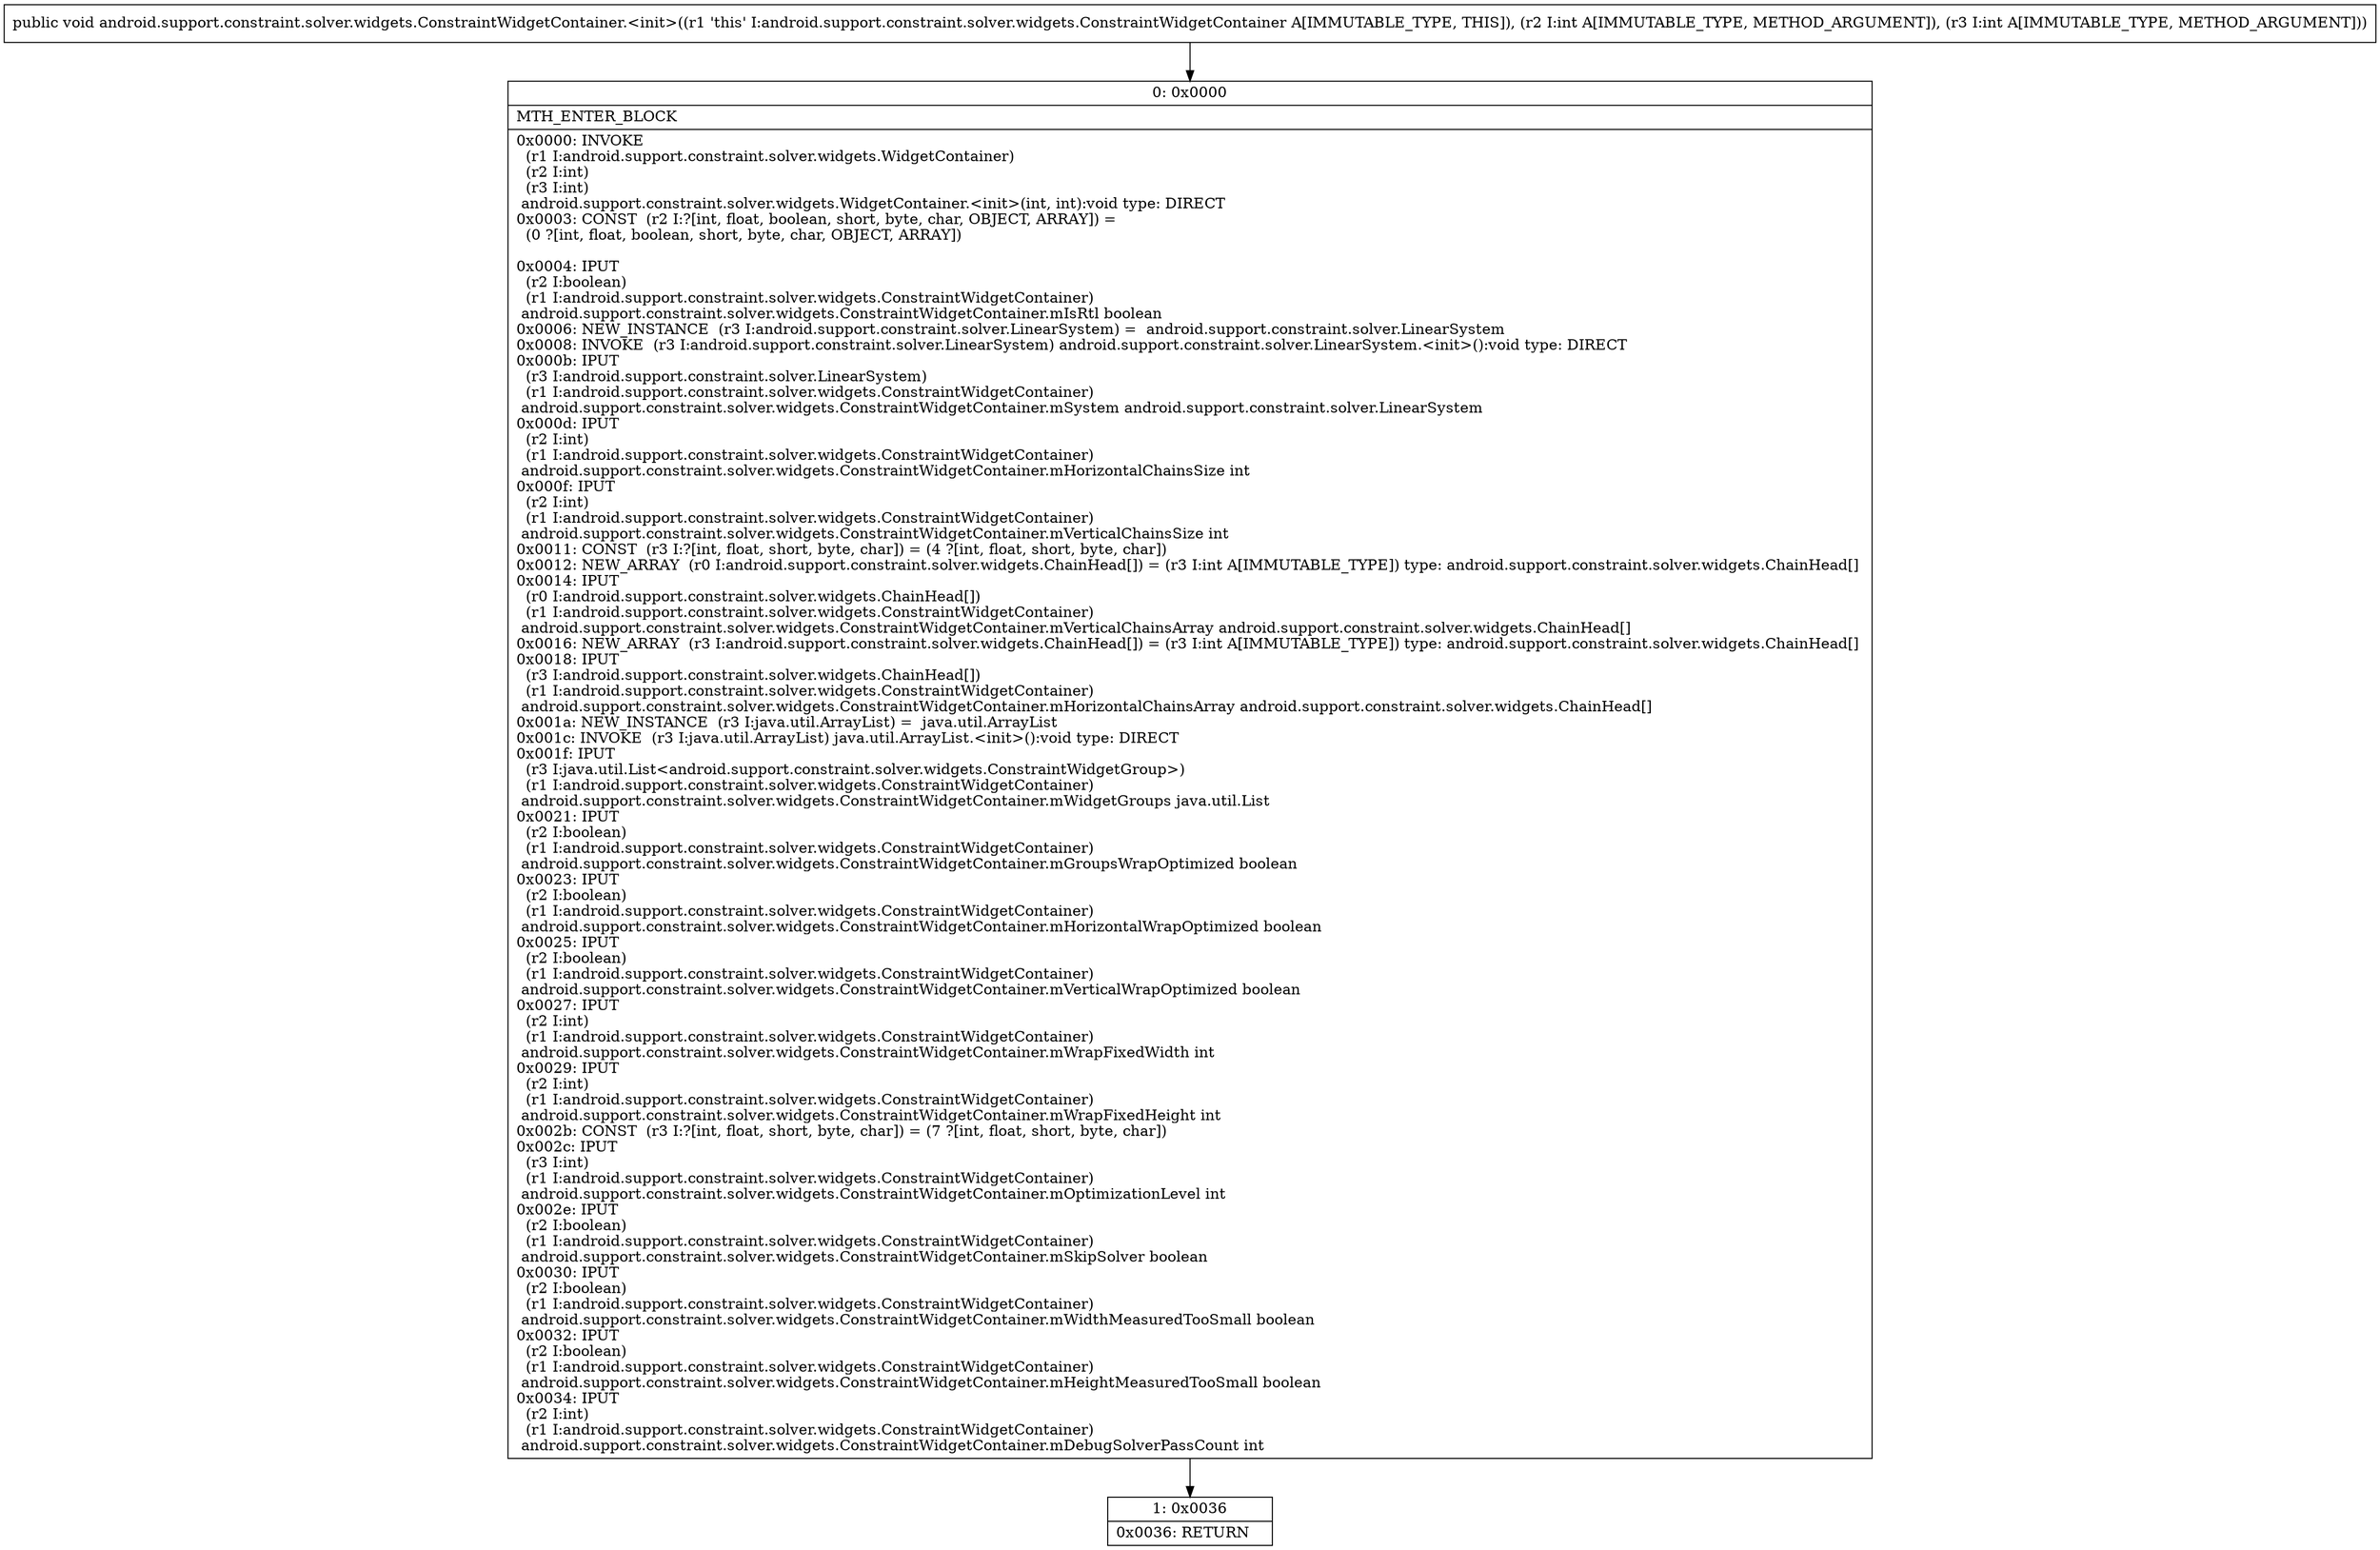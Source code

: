 digraph "CFG forandroid.support.constraint.solver.widgets.ConstraintWidgetContainer.\<init\>(II)V" {
Node_0 [shape=record,label="{0\:\ 0x0000|MTH_ENTER_BLOCK\l|0x0000: INVOKE  \l  (r1 I:android.support.constraint.solver.widgets.WidgetContainer)\l  (r2 I:int)\l  (r3 I:int)\l android.support.constraint.solver.widgets.WidgetContainer.\<init\>(int, int):void type: DIRECT \l0x0003: CONST  (r2 I:?[int, float, boolean, short, byte, char, OBJECT, ARRAY]) = \l  (0 ?[int, float, boolean, short, byte, char, OBJECT, ARRAY])\l \l0x0004: IPUT  \l  (r2 I:boolean)\l  (r1 I:android.support.constraint.solver.widgets.ConstraintWidgetContainer)\l android.support.constraint.solver.widgets.ConstraintWidgetContainer.mIsRtl boolean \l0x0006: NEW_INSTANCE  (r3 I:android.support.constraint.solver.LinearSystem) =  android.support.constraint.solver.LinearSystem \l0x0008: INVOKE  (r3 I:android.support.constraint.solver.LinearSystem) android.support.constraint.solver.LinearSystem.\<init\>():void type: DIRECT \l0x000b: IPUT  \l  (r3 I:android.support.constraint.solver.LinearSystem)\l  (r1 I:android.support.constraint.solver.widgets.ConstraintWidgetContainer)\l android.support.constraint.solver.widgets.ConstraintWidgetContainer.mSystem android.support.constraint.solver.LinearSystem \l0x000d: IPUT  \l  (r2 I:int)\l  (r1 I:android.support.constraint.solver.widgets.ConstraintWidgetContainer)\l android.support.constraint.solver.widgets.ConstraintWidgetContainer.mHorizontalChainsSize int \l0x000f: IPUT  \l  (r2 I:int)\l  (r1 I:android.support.constraint.solver.widgets.ConstraintWidgetContainer)\l android.support.constraint.solver.widgets.ConstraintWidgetContainer.mVerticalChainsSize int \l0x0011: CONST  (r3 I:?[int, float, short, byte, char]) = (4 ?[int, float, short, byte, char]) \l0x0012: NEW_ARRAY  (r0 I:android.support.constraint.solver.widgets.ChainHead[]) = (r3 I:int A[IMMUTABLE_TYPE]) type: android.support.constraint.solver.widgets.ChainHead[] \l0x0014: IPUT  \l  (r0 I:android.support.constraint.solver.widgets.ChainHead[])\l  (r1 I:android.support.constraint.solver.widgets.ConstraintWidgetContainer)\l android.support.constraint.solver.widgets.ConstraintWidgetContainer.mVerticalChainsArray android.support.constraint.solver.widgets.ChainHead[] \l0x0016: NEW_ARRAY  (r3 I:android.support.constraint.solver.widgets.ChainHead[]) = (r3 I:int A[IMMUTABLE_TYPE]) type: android.support.constraint.solver.widgets.ChainHead[] \l0x0018: IPUT  \l  (r3 I:android.support.constraint.solver.widgets.ChainHead[])\l  (r1 I:android.support.constraint.solver.widgets.ConstraintWidgetContainer)\l android.support.constraint.solver.widgets.ConstraintWidgetContainer.mHorizontalChainsArray android.support.constraint.solver.widgets.ChainHead[] \l0x001a: NEW_INSTANCE  (r3 I:java.util.ArrayList) =  java.util.ArrayList \l0x001c: INVOKE  (r3 I:java.util.ArrayList) java.util.ArrayList.\<init\>():void type: DIRECT \l0x001f: IPUT  \l  (r3 I:java.util.List\<android.support.constraint.solver.widgets.ConstraintWidgetGroup\>)\l  (r1 I:android.support.constraint.solver.widgets.ConstraintWidgetContainer)\l android.support.constraint.solver.widgets.ConstraintWidgetContainer.mWidgetGroups java.util.List \l0x0021: IPUT  \l  (r2 I:boolean)\l  (r1 I:android.support.constraint.solver.widgets.ConstraintWidgetContainer)\l android.support.constraint.solver.widgets.ConstraintWidgetContainer.mGroupsWrapOptimized boolean \l0x0023: IPUT  \l  (r2 I:boolean)\l  (r1 I:android.support.constraint.solver.widgets.ConstraintWidgetContainer)\l android.support.constraint.solver.widgets.ConstraintWidgetContainer.mHorizontalWrapOptimized boolean \l0x0025: IPUT  \l  (r2 I:boolean)\l  (r1 I:android.support.constraint.solver.widgets.ConstraintWidgetContainer)\l android.support.constraint.solver.widgets.ConstraintWidgetContainer.mVerticalWrapOptimized boolean \l0x0027: IPUT  \l  (r2 I:int)\l  (r1 I:android.support.constraint.solver.widgets.ConstraintWidgetContainer)\l android.support.constraint.solver.widgets.ConstraintWidgetContainer.mWrapFixedWidth int \l0x0029: IPUT  \l  (r2 I:int)\l  (r1 I:android.support.constraint.solver.widgets.ConstraintWidgetContainer)\l android.support.constraint.solver.widgets.ConstraintWidgetContainer.mWrapFixedHeight int \l0x002b: CONST  (r3 I:?[int, float, short, byte, char]) = (7 ?[int, float, short, byte, char]) \l0x002c: IPUT  \l  (r3 I:int)\l  (r1 I:android.support.constraint.solver.widgets.ConstraintWidgetContainer)\l android.support.constraint.solver.widgets.ConstraintWidgetContainer.mOptimizationLevel int \l0x002e: IPUT  \l  (r2 I:boolean)\l  (r1 I:android.support.constraint.solver.widgets.ConstraintWidgetContainer)\l android.support.constraint.solver.widgets.ConstraintWidgetContainer.mSkipSolver boolean \l0x0030: IPUT  \l  (r2 I:boolean)\l  (r1 I:android.support.constraint.solver.widgets.ConstraintWidgetContainer)\l android.support.constraint.solver.widgets.ConstraintWidgetContainer.mWidthMeasuredTooSmall boolean \l0x0032: IPUT  \l  (r2 I:boolean)\l  (r1 I:android.support.constraint.solver.widgets.ConstraintWidgetContainer)\l android.support.constraint.solver.widgets.ConstraintWidgetContainer.mHeightMeasuredTooSmall boolean \l0x0034: IPUT  \l  (r2 I:int)\l  (r1 I:android.support.constraint.solver.widgets.ConstraintWidgetContainer)\l android.support.constraint.solver.widgets.ConstraintWidgetContainer.mDebugSolverPassCount int \l}"];
Node_1 [shape=record,label="{1\:\ 0x0036|0x0036: RETURN   \l}"];
MethodNode[shape=record,label="{public void android.support.constraint.solver.widgets.ConstraintWidgetContainer.\<init\>((r1 'this' I:android.support.constraint.solver.widgets.ConstraintWidgetContainer A[IMMUTABLE_TYPE, THIS]), (r2 I:int A[IMMUTABLE_TYPE, METHOD_ARGUMENT]), (r3 I:int A[IMMUTABLE_TYPE, METHOD_ARGUMENT])) }"];
MethodNode -> Node_0;
Node_0 -> Node_1;
}


